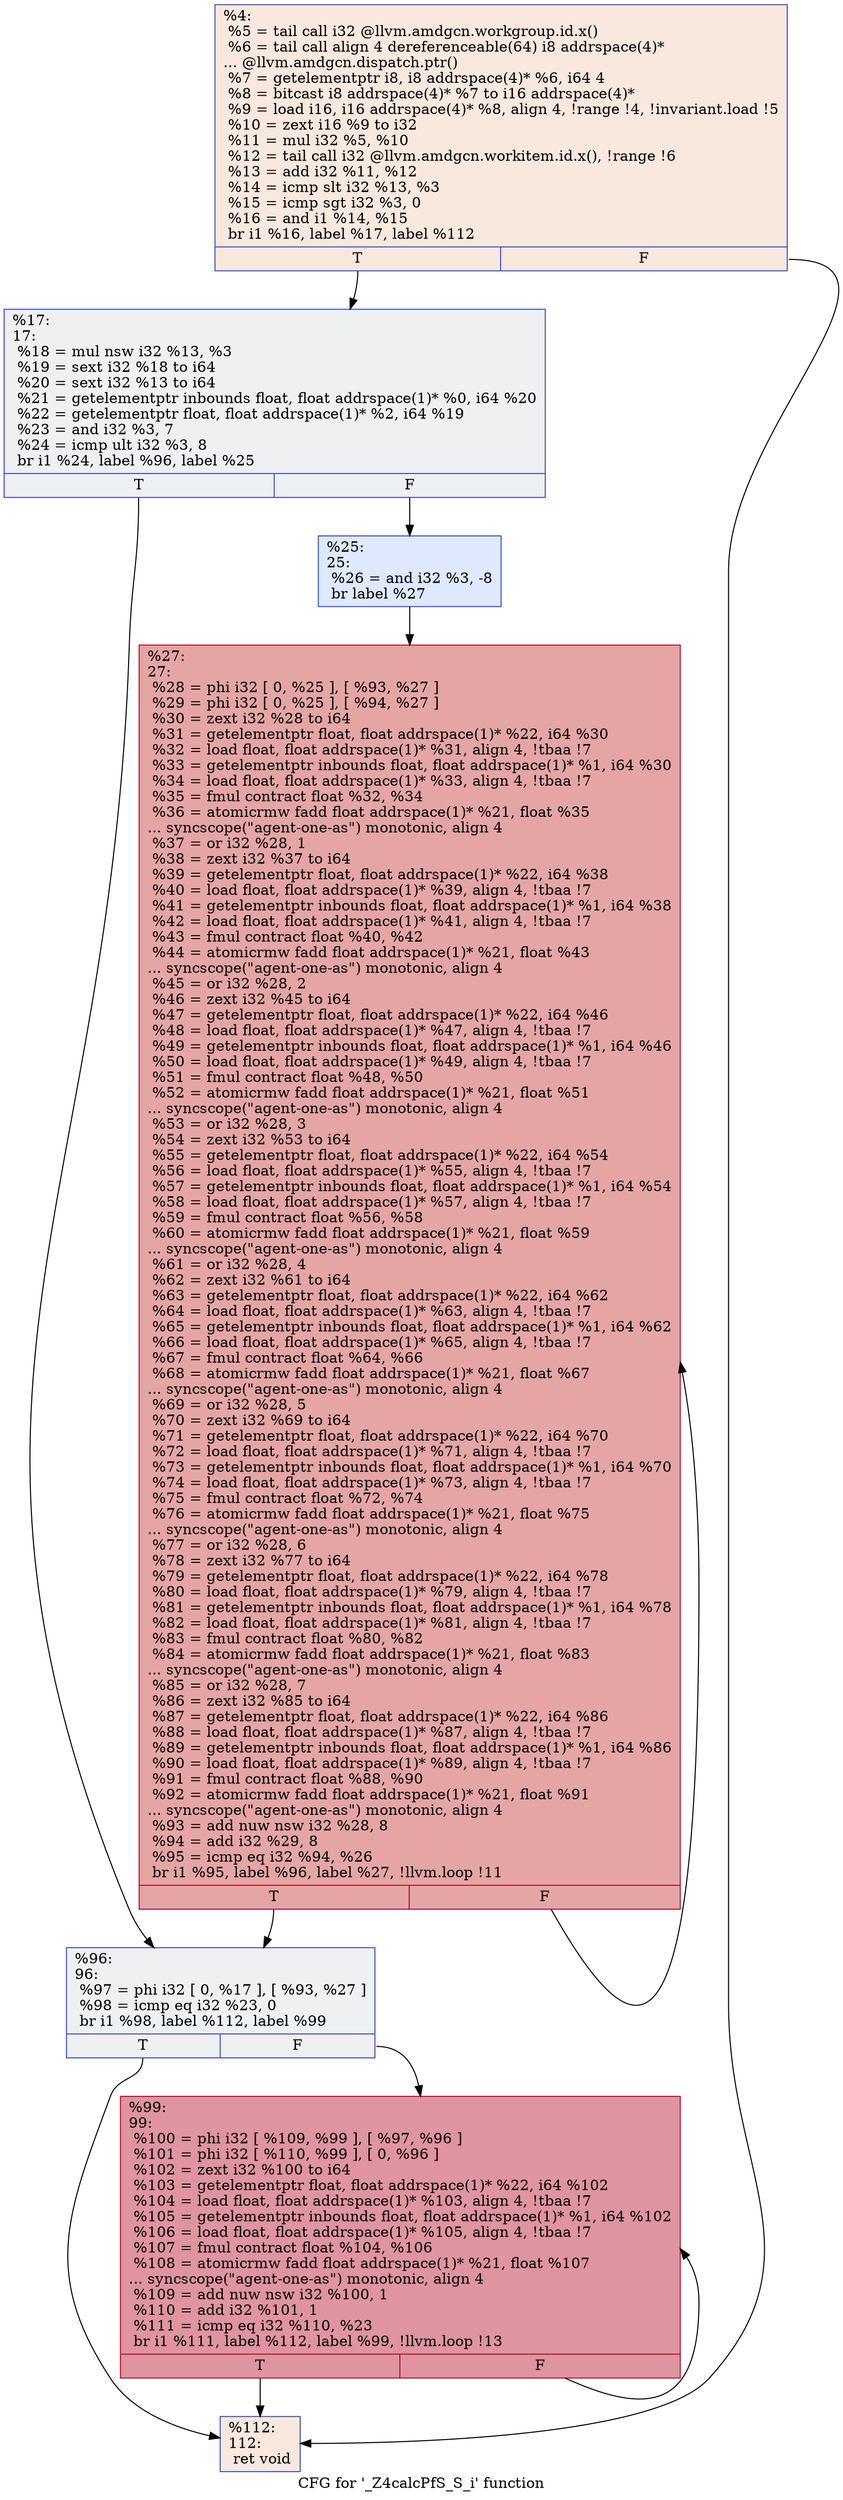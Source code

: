 digraph "CFG for '_Z4calcPfS_S_i' function" {
	label="CFG for '_Z4calcPfS_S_i' function";

	Node0x53bc330 [shape=record,color="#3d50c3ff", style=filled, fillcolor="#f2cab570",label="{%4:\l  %5 = tail call i32 @llvm.amdgcn.workgroup.id.x()\l  %6 = tail call align 4 dereferenceable(64) i8 addrspace(4)*\l... @llvm.amdgcn.dispatch.ptr()\l  %7 = getelementptr i8, i8 addrspace(4)* %6, i64 4\l  %8 = bitcast i8 addrspace(4)* %7 to i16 addrspace(4)*\l  %9 = load i16, i16 addrspace(4)* %8, align 4, !range !4, !invariant.load !5\l  %10 = zext i16 %9 to i32\l  %11 = mul i32 %5, %10\l  %12 = tail call i32 @llvm.amdgcn.workitem.id.x(), !range !6\l  %13 = add i32 %11, %12\l  %14 = icmp slt i32 %13, %3\l  %15 = icmp sgt i32 %3, 0\l  %16 = and i1 %14, %15\l  br i1 %16, label %17, label %112\l|{<s0>T|<s1>F}}"];
	Node0x53bc330:s0 -> Node0x53bcef0;
	Node0x53bc330:s1 -> Node0x53be480;
	Node0x53bcef0 [shape=record,color="#3d50c3ff", style=filled, fillcolor="#d9dce170",label="{%17:\l17:                                               \l  %18 = mul nsw i32 %13, %3\l  %19 = sext i32 %18 to i64\l  %20 = sext i32 %13 to i64\l  %21 = getelementptr inbounds float, float addrspace(1)* %0, i64 %20\l  %22 = getelementptr float, float addrspace(1)* %2, i64 %19\l  %23 = and i32 %3, 7\l  %24 = icmp ult i32 %3, 8\l  br i1 %24, label %96, label %25\l|{<s0>T|<s1>F}}"];
	Node0x53bcef0:s0 -> Node0x53be9f0;
	Node0x53bcef0:s1 -> Node0x53bea40;
	Node0x53bea40 [shape=record,color="#3d50c3ff", style=filled, fillcolor="#b5cdfa70",label="{%25:\l25:                                               \l  %26 = and i32 %3, -8\l  br label %27\l}"];
	Node0x53bea40 -> Node0x53bec40;
	Node0x53bec40 [shape=record,color="#b70d28ff", style=filled, fillcolor="#c5333470",label="{%27:\l27:                                               \l  %28 = phi i32 [ 0, %25 ], [ %93, %27 ]\l  %29 = phi i32 [ 0, %25 ], [ %94, %27 ]\l  %30 = zext i32 %28 to i64\l  %31 = getelementptr float, float addrspace(1)* %22, i64 %30\l  %32 = load float, float addrspace(1)* %31, align 4, !tbaa !7\l  %33 = getelementptr inbounds float, float addrspace(1)* %1, i64 %30\l  %34 = load float, float addrspace(1)* %33, align 4, !tbaa !7\l  %35 = fmul contract float %32, %34\l  %36 = atomicrmw fadd float addrspace(1)* %21, float %35\l... syncscope(\"agent-one-as\") monotonic, align 4\l  %37 = or i32 %28, 1\l  %38 = zext i32 %37 to i64\l  %39 = getelementptr float, float addrspace(1)* %22, i64 %38\l  %40 = load float, float addrspace(1)* %39, align 4, !tbaa !7\l  %41 = getelementptr inbounds float, float addrspace(1)* %1, i64 %38\l  %42 = load float, float addrspace(1)* %41, align 4, !tbaa !7\l  %43 = fmul contract float %40, %42\l  %44 = atomicrmw fadd float addrspace(1)* %21, float %43\l... syncscope(\"agent-one-as\") monotonic, align 4\l  %45 = or i32 %28, 2\l  %46 = zext i32 %45 to i64\l  %47 = getelementptr float, float addrspace(1)* %22, i64 %46\l  %48 = load float, float addrspace(1)* %47, align 4, !tbaa !7\l  %49 = getelementptr inbounds float, float addrspace(1)* %1, i64 %46\l  %50 = load float, float addrspace(1)* %49, align 4, !tbaa !7\l  %51 = fmul contract float %48, %50\l  %52 = atomicrmw fadd float addrspace(1)* %21, float %51\l... syncscope(\"agent-one-as\") monotonic, align 4\l  %53 = or i32 %28, 3\l  %54 = zext i32 %53 to i64\l  %55 = getelementptr float, float addrspace(1)* %22, i64 %54\l  %56 = load float, float addrspace(1)* %55, align 4, !tbaa !7\l  %57 = getelementptr inbounds float, float addrspace(1)* %1, i64 %54\l  %58 = load float, float addrspace(1)* %57, align 4, !tbaa !7\l  %59 = fmul contract float %56, %58\l  %60 = atomicrmw fadd float addrspace(1)* %21, float %59\l... syncscope(\"agent-one-as\") monotonic, align 4\l  %61 = or i32 %28, 4\l  %62 = zext i32 %61 to i64\l  %63 = getelementptr float, float addrspace(1)* %22, i64 %62\l  %64 = load float, float addrspace(1)* %63, align 4, !tbaa !7\l  %65 = getelementptr inbounds float, float addrspace(1)* %1, i64 %62\l  %66 = load float, float addrspace(1)* %65, align 4, !tbaa !7\l  %67 = fmul contract float %64, %66\l  %68 = atomicrmw fadd float addrspace(1)* %21, float %67\l... syncscope(\"agent-one-as\") monotonic, align 4\l  %69 = or i32 %28, 5\l  %70 = zext i32 %69 to i64\l  %71 = getelementptr float, float addrspace(1)* %22, i64 %70\l  %72 = load float, float addrspace(1)* %71, align 4, !tbaa !7\l  %73 = getelementptr inbounds float, float addrspace(1)* %1, i64 %70\l  %74 = load float, float addrspace(1)* %73, align 4, !tbaa !7\l  %75 = fmul contract float %72, %74\l  %76 = atomicrmw fadd float addrspace(1)* %21, float %75\l... syncscope(\"agent-one-as\") monotonic, align 4\l  %77 = or i32 %28, 6\l  %78 = zext i32 %77 to i64\l  %79 = getelementptr float, float addrspace(1)* %22, i64 %78\l  %80 = load float, float addrspace(1)* %79, align 4, !tbaa !7\l  %81 = getelementptr inbounds float, float addrspace(1)* %1, i64 %78\l  %82 = load float, float addrspace(1)* %81, align 4, !tbaa !7\l  %83 = fmul contract float %80, %82\l  %84 = atomicrmw fadd float addrspace(1)* %21, float %83\l... syncscope(\"agent-one-as\") monotonic, align 4\l  %85 = or i32 %28, 7\l  %86 = zext i32 %85 to i64\l  %87 = getelementptr float, float addrspace(1)* %22, i64 %86\l  %88 = load float, float addrspace(1)* %87, align 4, !tbaa !7\l  %89 = getelementptr inbounds float, float addrspace(1)* %1, i64 %86\l  %90 = load float, float addrspace(1)* %89, align 4, !tbaa !7\l  %91 = fmul contract float %88, %90\l  %92 = atomicrmw fadd float addrspace(1)* %21, float %91\l... syncscope(\"agent-one-as\") monotonic, align 4\l  %93 = add nuw nsw i32 %28, 8\l  %94 = add i32 %29, 8\l  %95 = icmp eq i32 %94, %26\l  br i1 %95, label %96, label %27, !llvm.loop !11\l|{<s0>T|<s1>F}}"];
	Node0x53bec40:s0 -> Node0x53be9f0;
	Node0x53bec40:s1 -> Node0x53bec40;
	Node0x53be9f0 [shape=record,color="#3d50c3ff", style=filled, fillcolor="#d9dce170",label="{%96:\l96:                                               \l  %97 = phi i32 [ 0, %17 ], [ %93, %27 ]\l  %98 = icmp eq i32 %23, 0\l  br i1 %98, label %112, label %99\l|{<s0>T|<s1>F}}"];
	Node0x53be9f0:s0 -> Node0x53be480;
	Node0x53be9f0:s1 -> Node0x53c20a0;
	Node0x53c20a0 [shape=record,color="#b70d28ff", style=filled, fillcolor="#b70d2870",label="{%99:\l99:                                               \l  %100 = phi i32 [ %109, %99 ], [ %97, %96 ]\l  %101 = phi i32 [ %110, %99 ], [ 0, %96 ]\l  %102 = zext i32 %100 to i64\l  %103 = getelementptr float, float addrspace(1)* %22, i64 %102\l  %104 = load float, float addrspace(1)* %103, align 4, !tbaa !7\l  %105 = getelementptr inbounds float, float addrspace(1)* %1, i64 %102\l  %106 = load float, float addrspace(1)* %105, align 4, !tbaa !7\l  %107 = fmul contract float %104, %106\l  %108 = atomicrmw fadd float addrspace(1)* %21, float %107\l... syncscope(\"agent-one-as\") monotonic, align 4\l  %109 = add nuw nsw i32 %100, 1\l  %110 = add i32 %101, 1\l  %111 = icmp eq i32 %110, %23\l  br i1 %111, label %112, label %99, !llvm.loop !13\l|{<s0>T|<s1>F}}"];
	Node0x53c20a0:s0 -> Node0x53be480;
	Node0x53c20a0:s1 -> Node0x53c20a0;
	Node0x53be480 [shape=record,color="#3d50c3ff", style=filled, fillcolor="#f2cab570",label="{%112:\l112:                                              \l  ret void\l}"];
}
